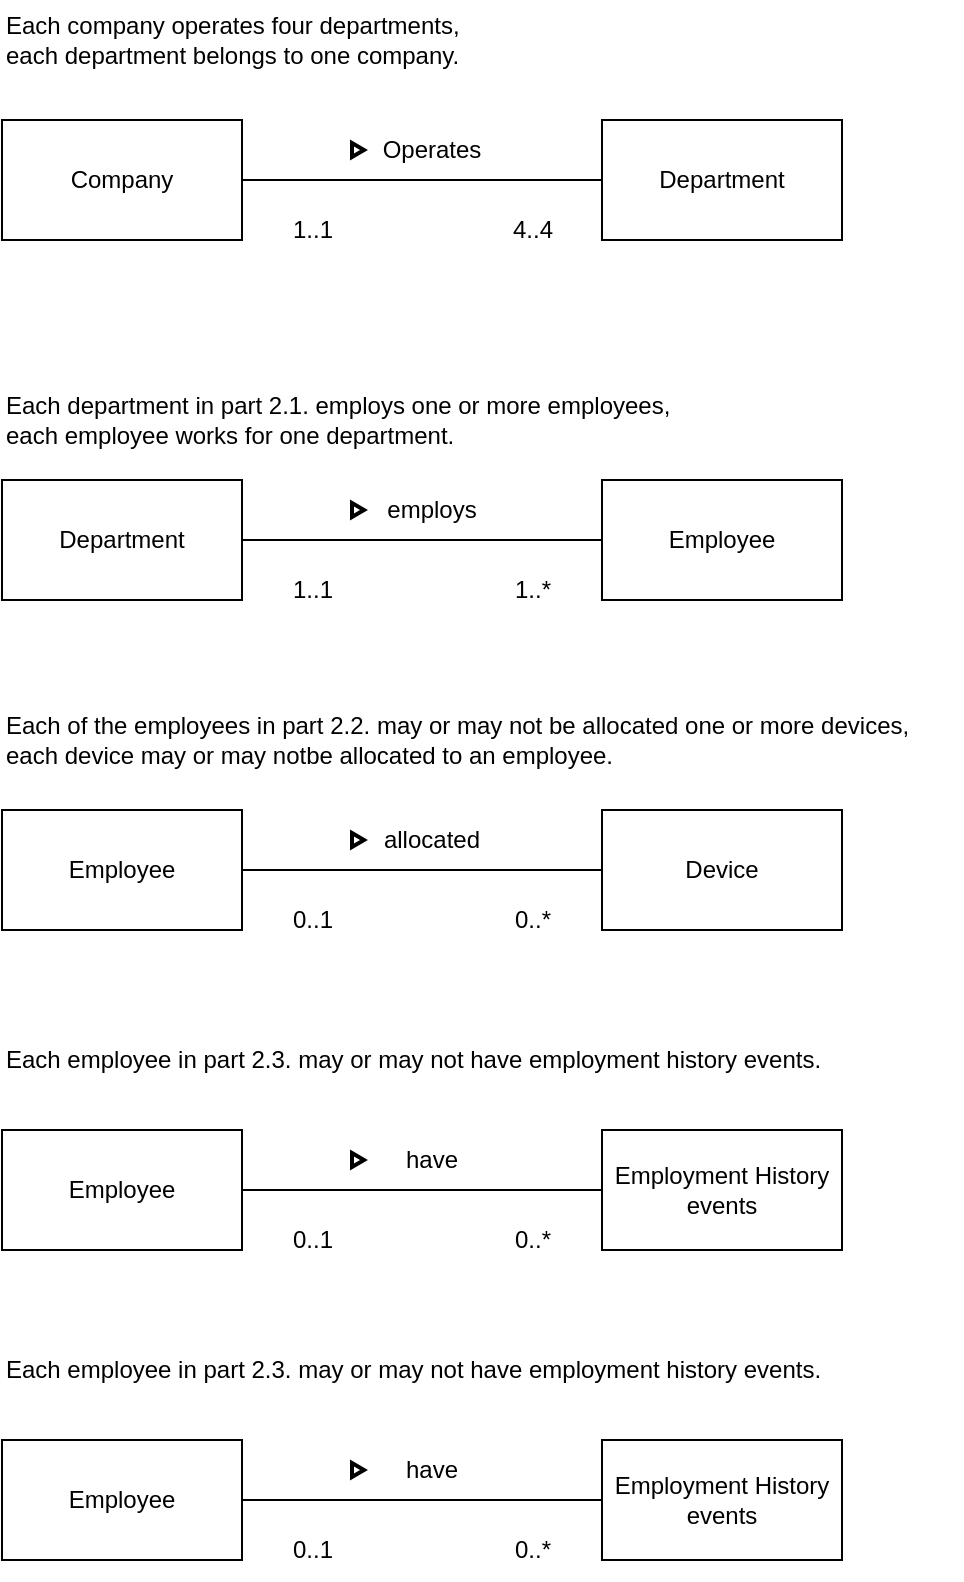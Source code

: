 <mxfile version="22.0.4" type="github">
  <diagram id="R2lEEEUBdFMjLlhIrx00" name="Page-1">
    <mxGraphModel dx="797" dy="428" grid="1" gridSize="10" guides="1" tooltips="1" connect="1" arrows="1" fold="1" page="1" pageScale="1" pageWidth="850" pageHeight="1100" math="0" shadow="0" extFonts="Permanent Marker^https://fonts.googleapis.com/css?family=Permanent+Marker">
      <root>
        <mxCell id="0" />
        <mxCell id="1" parent="0" />
        <mxCell id="EG4Lli9VcJeLzfS9NVoA-1" value="Company" style="rounded=0;whiteSpace=wrap;html=1;" vertex="1" parent="1">
          <mxGeometry x="210" y="190" width="120" height="60" as="geometry" />
        </mxCell>
        <mxCell id="EG4Lli9VcJeLzfS9NVoA-2" value="Department" style="rounded=0;whiteSpace=wrap;html=1;" vertex="1" parent="1">
          <mxGeometry x="510" y="190" width="120" height="60" as="geometry" />
        </mxCell>
        <mxCell id="EG4Lli9VcJeLzfS9NVoA-3" value="" style="endArrow=none;html=1;rounded=0;exitX=1;exitY=0.5;exitDx=0;exitDy=0;entryX=0;entryY=0.5;entryDx=0;entryDy=0;" edge="1" parent="1" source="EG4Lli9VcJeLzfS9NVoA-1" target="EG4Lli9VcJeLzfS9NVoA-2">
          <mxGeometry width="50" height="50" relative="1" as="geometry">
            <mxPoint x="400" y="300" as="sourcePoint" />
            <mxPoint x="450" y="250" as="targetPoint" />
          </mxGeometry>
        </mxCell>
        <mxCell id="EG4Lli9VcJeLzfS9NVoA-4" value="4..4" style="text;html=1;align=center;verticalAlign=middle;resizable=0;points=[];autosize=1;strokeColor=none;fillColor=none;" vertex="1" parent="1">
          <mxGeometry x="455" y="230" width="40" height="30" as="geometry" />
        </mxCell>
        <mxCell id="EG4Lli9VcJeLzfS9NVoA-5" value="1..1" style="text;html=1;align=center;verticalAlign=middle;resizable=0;points=[];autosize=1;strokeColor=none;fillColor=none;" vertex="1" parent="1">
          <mxGeometry x="345" y="230" width="40" height="30" as="geometry" />
        </mxCell>
        <mxCell id="EG4Lli9VcJeLzfS9NVoA-6" value="Operates" style="text;html=1;strokeColor=none;fillColor=none;align=center;verticalAlign=middle;whiteSpace=wrap;rounded=0;" vertex="1" parent="1">
          <mxGeometry x="395" y="190" width="60" height="30" as="geometry" />
        </mxCell>
        <mxCell id="EG4Lli9VcJeLzfS9NVoA-7" value="" style="html=1;verticalLabelPosition=bottom;align=center;labelBackgroundColor=#ffffff;verticalAlign=top;strokeWidth=2;strokeColor=#000;shadow=0;dashed=0;shape=mxgraph.ios7.icons.play;" vertex="1" parent="1">
          <mxGeometry x="385" y="201.5" width="6" height="7" as="geometry" />
        </mxCell>
        <mxCell id="EG4Lli9VcJeLzfS9NVoA-8" value="&lt;div style=&quot;&quot;&gt;&lt;span style=&quot;background-color: initial;&quot;&gt;Each company operates four departments,&lt;/span&gt;&lt;/div&gt;&lt;div style=&quot;&quot;&gt;&lt;span style=&quot;background-color: initial;&quot;&gt;each department belongs to one company.&lt;/span&gt;&lt;/div&gt;" style="text;html=1;align=left;verticalAlign=middle;resizable=0;points=[];autosize=1;strokeColor=none;fillColor=none;" vertex="1" parent="1">
          <mxGeometry x="210" y="130" width="250" height="40" as="geometry" />
        </mxCell>
        <mxCell id="EG4Lli9VcJeLzfS9NVoA-9" value="Department" style="rounded=0;whiteSpace=wrap;html=1;" vertex="1" parent="1">
          <mxGeometry x="210" y="370" width="120" height="60" as="geometry" />
        </mxCell>
        <mxCell id="EG4Lli9VcJeLzfS9NVoA-10" value="Employee" style="rounded=0;whiteSpace=wrap;html=1;" vertex="1" parent="1">
          <mxGeometry x="510" y="370" width="120" height="60" as="geometry" />
        </mxCell>
        <mxCell id="EG4Lli9VcJeLzfS9NVoA-11" value="" style="endArrow=none;html=1;rounded=0;exitX=1;exitY=0.5;exitDx=0;exitDy=0;entryX=0;entryY=0.5;entryDx=0;entryDy=0;" edge="1" parent="1" source="EG4Lli9VcJeLzfS9NVoA-9" target="EG4Lli9VcJeLzfS9NVoA-10">
          <mxGeometry width="50" height="50" relative="1" as="geometry">
            <mxPoint x="400" y="480" as="sourcePoint" />
            <mxPoint x="450" y="430" as="targetPoint" />
          </mxGeometry>
        </mxCell>
        <mxCell id="EG4Lli9VcJeLzfS9NVoA-12" value="1..*" style="text;html=1;align=center;verticalAlign=middle;resizable=0;points=[];autosize=1;strokeColor=none;fillColor=none;" vertex="1" parent="1">
          <mxGeometry x="455" y="410" width="40" height="30" as="geometry" />
        </mxCell>
        <mxCell id="EG4Lli9VcJeLzfS9NVoA-13" value="1..1" style="text;html=1;align=center;verticalAlign=middle;resizable=0;points=[];autosize=1;strokeColor=none;fillColor=none;" vertex="1" parent="1">
          <mxGeometry x="345" y="410" width="40" height="30" as="geometry" />
        </mxCell>
        <mxCell id="EG4Lli9VcJeLzfS9NVoA-14" value="employs" style="text;html=1;strokeColor=none;fillColor=none;align=center;verticalAlign=middle;whiteSpace=wrap;rounded=0;" vertex="1" parent="1">
          <mxGeometry x="395" y="370" width="60" height="30" as="geometry" />
        </mxCell>
        <mxCell id="EG4Lli9VcJeLzfS9NVoA-15" value="" style="html=1;verticalLabelPosition=bottom;align=center;labelBackgroundColor=#ffffff;verticalAlign=top;strokeWidth=2;strokeColor=#000;shadow=0;dashed=0;shape=mxgraph.ios7.icons.play;" vertex="1" parent="1">
          <mxGeometry x="385" y="381.5" width="6" height="7" as="geometry" />
        </mxCell>
        <mxCell id="EG4Lli9VcJeLzfS9NVoA-16" value="Each department in part 2.1. employs one or more employees,&lt;br&gt;each employee works for one department." style="text;html=1;align=left;verticalAlign=middle;resizable=0;points=[];autosize=1;strokeColor=none;fillColor=none;" vertex="1" parent="1">
          <mxGeometry x="210" y="320" width="360" height="40" as="geometry" />
        </mxCell>
        <mxCell id="EG4Lli9VcJeLzfS9NVoA-17" value="Employee" style="rounded=0;whiteSpace=wrap;html=1;" vertex="1" parent="1">
          <mxGeometry x="210" y="535" width="120" height="60" as="geometry" />
        </mxCell>
        <mxCell id="EG4Lli9VcJeLzfS9NVoA-18" value="Device" style="rounded=0;whiteSpace=wrap;html=1;" vertex="1" parent="1">
          <mxGeometry x="510" y="535" width="120" height="60" as="geometry" />
        </mxCell>
        <mxCell id="EG4Lli9VcJeLzfS9NVoA-19" value="" style="endArrow=none;html=1;rounded=0;exitX=1;exitY=0.5;exitDx=0;exitDy=0;entryX=0;entryY=0.5;entryDx=0;entryDy=0;" edge="1" parent="1" source="EG4Lli9VcJeLzfS9NVoA-17" target="EG4Lli9VcJeLzfS9NVoA-18">
          <mxGeometry width="50" height="50" relative="1" as="geometry">
            <mxPoint x="400" y="645" as="sourcePoint" />
            <mxPoint x="450" y="595" as="targetPoint" />
          </mxGeometry>
        </mxCell>
        <mxCell id="EG4Lli9VcJeLzfS9NVoA-20" value="0..*" style="text;html=1;align=center;verticalAlign=middle;resizable=0;points=[];autosize=1;strokeColor=none;fillColor=none;" vertex="1" parent="1">
          <mxGeometry x="455" y="575" width="40" height="30" as="geometry" />
        </mxCell>
        <mxCell id="EG4Lli9VcJeLzfS9NVoA-21" value="0..1" style="text;html=1;align=center;verticalAlign=middle;resizable=0;points=[];autosize=1;strokeColor=none;fillColor=none;" vertex="1" parent="1">
          <mxGeometry x="345" y="575" width="40" height="30" as="geometry" />
        </mxCell>
        <mxCell id="EG4Lli9VcJeLzfS9NVoA-22" value="allocated" style="text;html=1;strokeColor=none;fillColor=none;align=center;verticalAlign=middle;whiteSpace=wrap;rounded=0;" vertex="1" parent="1">
          <mxGeometry x="395" y="535" width="60" height="30" as="geometry" />
        </mxCell>
        <mxCell id="EG4Lli9VcJeLzfS9NVoA-23" value="" style="html=1;verticalLabelPosition=bottom;align=center;labelBackgroundColor=#ffffff;verticalAlign=top;strokeWidth=2;strokeColor=#000;shadow=0;dashed=0;shape=mxgraph.ios7.icons.play;" vertex="1" parent="1">
          <mxGeometry x="385" y="546.5" width="6" height="7" as="geometry" />
        </mxCell>
        <mxCell id="EG4Lli9VcJeLzfS9NVoA-24" value="Each of the employees in part 2.2. may or may not be allocated one or more devices,&lt;br&gt;each device may or may notbe allocated to an employee." style="text;html=1;align=left;verticalAlign=middle;resizable=0;points=[];autosize=1;strokeColor=none;fillColor=none;" vertex="1" parent="1">
          <mxGeometry x="210" y="480" width="480" height="40" as="geometry" />
        </mxCell>
        <mxCell id="EG4Lli9VcJeLzfS9NVoA-26" value="Employee" style="rounded=0;whiteSpace=wrap;html=1;" vertex="1" parent="1">
          <mxGeometry x="210" y="695" width="120" height="60" as="geometry" />
        </mxCell>
        <mxCell id="EG4Lli9VcJeLzfS9NVoA-27" value="Employment History events" style="rounded=0;whiteSpace=wrap;html=1;" vertex="1" parent="1">
          <mxGeometry x="510" y="695" width="120" height="60" as="geometry" />
        </mxCell>
        <mxCell id="EG4Lli9VcJeLzfS9NVoA-28" value="" style="endArrow=none;html=1;rounded=0;exitX=1;exitY=0.5;exitDx=0;exitDy=0;entryX=0;entryY=0.5;entryDx=0;entryDy=0;" edge="1" parent="1" source="EG4Lli9VcJeLzfS9NVoA-26" target="EG4Lli9VcJeLzfS9NVoA-27">
          <mxGeometry width="50" height="50" relative="1" as="geometry">
            <mxPoint x="400" y="805" as="sourcePoint" />
            <mxPoint x="450" y="755" as="targetPoint" />
          </mxGeometry>
        </mxCell>
        <mxCell id="EG4Lli9VcJeLzfS9NVoA-29" value="0..*" style="text;html=1;align=center;verticalAlign=middle;resizable=0;points=[];autosize=1;strokeColor=none;fillColor=none;" vertex="1" parent="1">
          <mxGeometry x="455" y="735" width="40" height="30" as="geometry" />
        </mxCell>
        <mxCell id="EG4Lli9VcJeLzfS9NVoA-30" value="0..1" style="text;html=1;align=center;verticalAlign=middle;resizable=0;points=[];autosize=1;strokeColor=none;fillColor=none;" vertex="1" parent="1">
          <mxGeometry x="345" y="735" width="40" height="30" as="geometry" />
        </mxCell>
        <mxCell id="EG4Lli9VcJeLzfS9NVoA-31" value="have" style="text;html=1;strokeColor=none;fillColor=none;align=center;verticalAlign=middle;whiteSpace=wrap;rounded=0;" vertex="1" parent="1">
          <mxGeometry x="395" y="695" width="60" height="30" as="geometry" />
        </mxCell>
        <mxCell id="EG4Lli9VcJeLzfS9NVoA-32" value="" style="html=1;verticalLabelPosition=bottom;align=center;labelBackgroundColor=#ffffff;verticalAlign=top;strokeWidth=2;strokeColor=#000;shadow=0;dashed=0;shape=mxgraph.ios7.icons.play;" vertex="1" parent="1">
          <mxGeometry x="385" y="706.5" width="6" height="7" as="geometry" />
        </mxCell>
        <mxCell id="EG4Lli9VcJeLzfS9NVoA-33" value="Each employee in part 2.3. may or may not have employment history events.&amp;nbsp;" style="text;html=1;align=left;verticalAlign=middle;resizable=0;points=[];autosize=1;strokeColor=none;fillColor=none;" vertex="1" parent="1">
          <mxGeometry x="210" y="645" width="430" height="30" as="geometry" />
        </mxCell>
        <mxCell id="EG4Lli9VcJeLzfS9NVoA-34" value="Employee" style="rounded=0;whiteSpace=wrap;html=1;" vertex="1" parent="1">
          <mxGeometry x="210" y="850" width="120" height="60" as="geometry" />
        </mxCell>
        <mxCell id="EG4Lli9VcJeLzfS9NVoA-35" value="Employment History events" style="rounded=0;whiteSpace=wrap;html=1;" vertex="1" parent="1">
          <mxGeometry x="510" y="850" width="120" height="60" as="geometry" />
        </mxCell>
        <mxCell id="EG4Lli9VcJeLzfS9NVoA-36" value="" style="endArrow=none;html=1;rounded=0;exitX=1;exitY=0.5;exitDx=0;exitDy=0;entryX=0;entryY=0.5;entryDx=0;entryDy=0;" edge="1" parent="1" source="EG4Lli9VcJeLzfS9NVoA-34" target="EG4Lli9VcJeLzfS9NVoA-35">
          <mxGeometry width="50" height="50" relative="1" as="geometry">
            <mxPoint x="400" y="960" as="sourcePoint" />
            <mxPoint x="450" y="910" as="targetPoint" />
          </mxGeometry>
        </mxCell>
        <mxCell id="EG4Lli9VcJeLzfS9NVoA-37" value="0..*" style="text;html=1;align=center;verticalAlign=middle;resizable=0;points=[];autosize=1;strokeColor=none;fillColor=none;" vertex="1" parent="1">
          <mxGeometry x="455" y="890" width="40" height="30" as="geometry" />
        </mxCell>
        <mxCell id="EG4Lli9VcJeLzfS9NVoA-38" value="0..1" style="text;html=1;align=center;verticalAlign=middle;resizable=0;points=[];autosize=1;strokeColor=none;fillColor=none;" vertex="1" parent="1">
          <mxGeometry x="345" y="890" width="40" height="30" as="geometry" />
        </mxCell>
        <mxCell id="EG4Lli9VcJeLzfS9NVoA-39" value="have" style="text;html=1;strokeColor=none;fillColor=none;align=center;verticalAlign=middle;whiteSpace=wrap;rounded=0;" vertex="1" parent="1">
          <mxGeometry x="395" y="850" width="60" height="30" as="geometry" />
        </mxCell>
        <mxCell id="EG4Lli9VcJeLzfS9NVoA-40" value="" style="html=1;verticalLabelPosition=bottom;align=center;labelBackgroundColor=#ffffff;verticalAlign=top;strokeWidth=2;strokeColor=#000;shadow=0;dashed=0;shape=mxgraph.ios7.icons.play;" vertex="1" parent="1">
          <mxGeometry x="385" y="861.5" width="6" height="7" as="geometry" />
        </mxCell>
        <mxCell id="EG4Lli9VcJeLzfS9NVoA-41" value="Each employee in part 2.3. may or may not have employment history events.&amp;nbsp;" style="text;html=1;align=left;verticalAlign=middle;resizable=0;points=[];autosize=1;strokeColor=none;fillColor=none;" vertex="1" parent="1">
          <mxGeometry x="210" y="800" width="430" height="30" as="geometry" />
        </mxCell>
      </root>
    </mxGraphModel>
  </diagram>
</mxfile>
